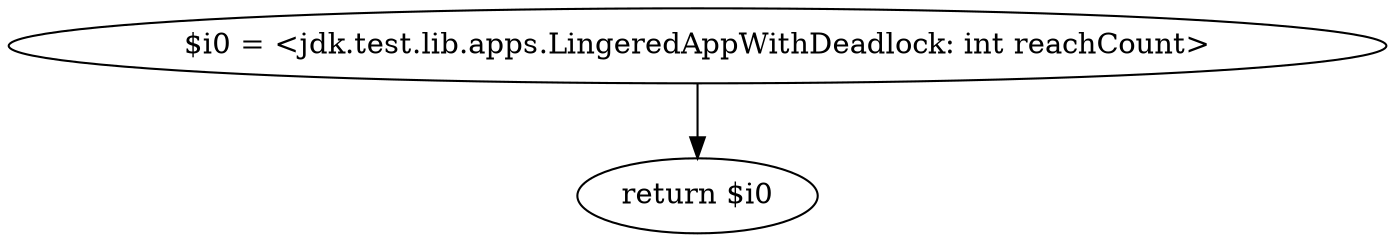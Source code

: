 digraph "unitGraph" {
    "$i0 = <jdk.test.lib.apps.LingeredAppWithDeadlock: int reachCount>"
    "return $i0"
    "$i0 = <jdk.test.lib.apps.LingeredAppWithDeadlock: int reachCount>"->"return $i0";
}
